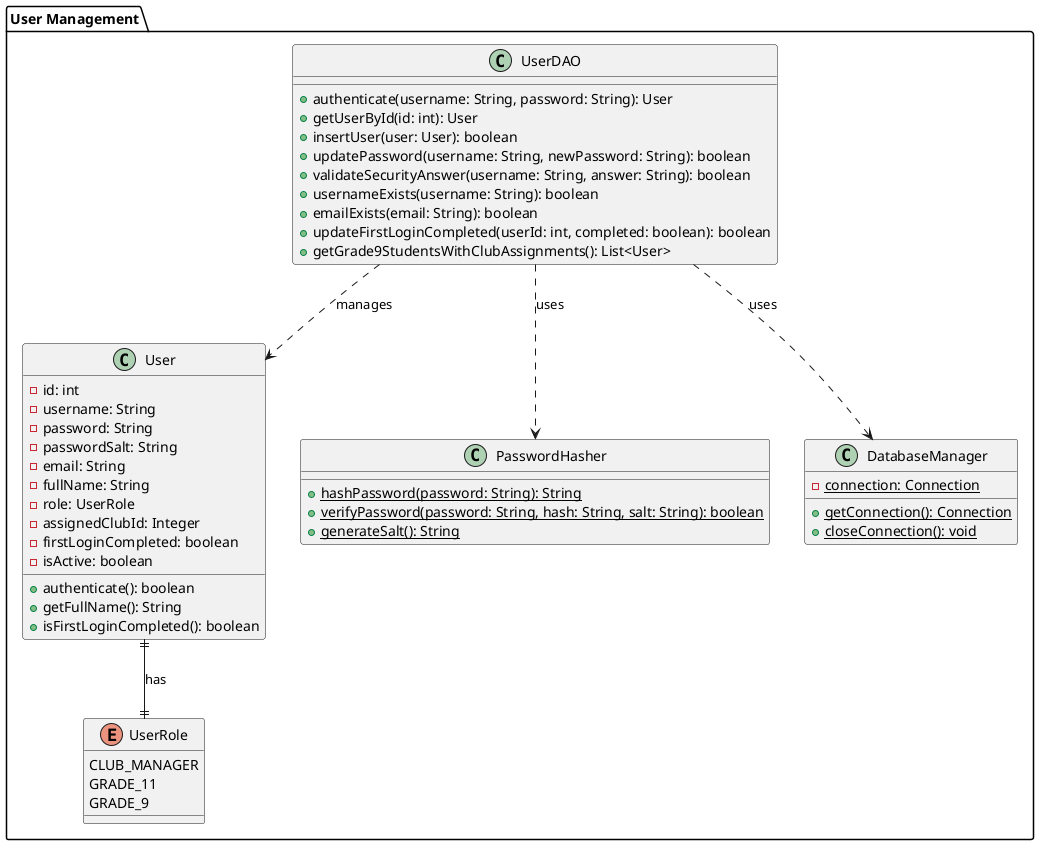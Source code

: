 @startuml User Management System

!define ENTITY class
!define ENUM enum

package "User Management" {
  ENTITY User {
    -id: int
    -username: String
    -password: String
    -passwordSalt: String
    -email: String
    -fullName: String
    -role: UserRole
    -assignedClubId: Integer
    -firstLoginCompleted: boolean
    -isActive: boolean
    +authenticate(): boolean
    +getFullName(): String
    +isFirstLoginCompleted(): boolean
  }

  ENUM UserRole {
    CLUB_MANAGER
    GRADE_11
    GRADE_9
  }

  ENTITY UserDAO {
    +authenticate(username: String, password: String): User
    +getUserById(id: int): User
    +insertUser(user: User): boolean
    +updatePassword(username: String, newPassword: String): boolean
    +validateSecurityAnswer(username: String, answer: String): boolean
    +usernameExists(username: String): boolean
    +emailExists(email: String): boolean
    +updateFirstLoginCompleted(userId: int, completed: boolean): boolean
    +getGrade9StudentsWithClubAssignments(): List<User>
  }

  ENTITY PasswordHasher {
    +hashPassword(password: String): String {static}
    +verifyPassword(password: String, hash: String, salt: String): boolean {static}
    +generateSalt(): String {static}
  }

  ENTITY DatabaseManager {
    -connection: Connection {static}
    +getConnection(): Connection {static}
    +closeConnection(): void {static}
  }
}

' Relationships
User ||--|| UserRole : has
UserDAO ..> User : manages
UserDAO ..> DatabaseManager : uses
UserDAO ..> PasswordHasher : uses

@enduml